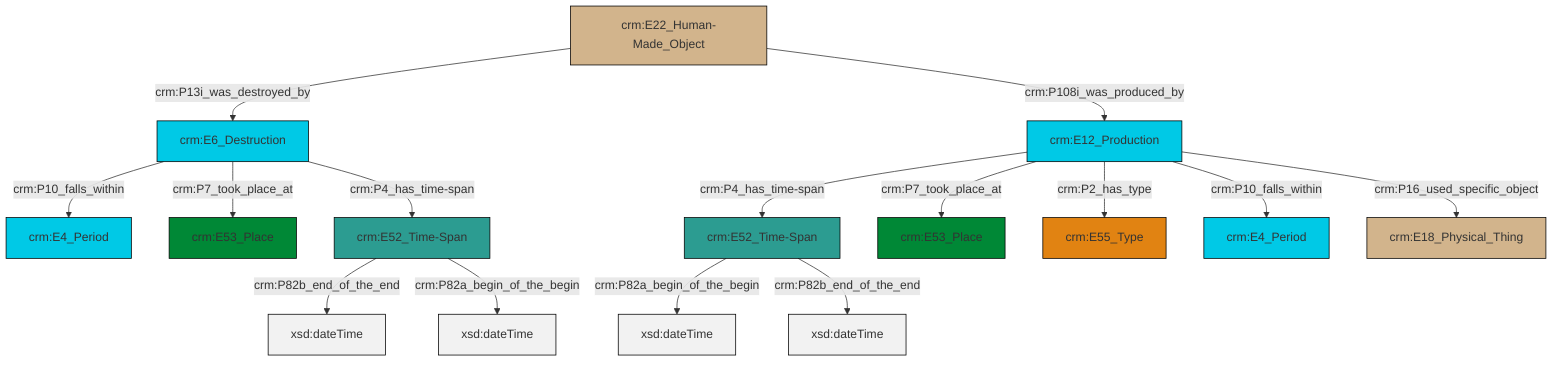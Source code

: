 graph TD
classDef Literal fill:#f2f2f2,stroke:#000000;
classDef CRM_Entity fill:#FFFFFF,stroke:#000000;
classDef Temporal_Entity fill:#00C9E6, stroke:#000000;
classDef Type fill:#E18312, stroke:#000000;
classDef Time-Span fill:#2C9C91, stroke:#000000;
classDef Appellation fill:#FFEB7F, stroke:#000000;
classDef Place fill:#008836, stroke:#000000;
classDef Persistent_Item fill:#B266B2, stroke:#000000;
classDef Conceptual_Object fill:#FFD700, stroke:#000000;
classDef Physical_Thing fill:#D2B48C, stroke:#000000;
classDef Actor fill:#f58aad, stroke:#000000;
classDef PC_Classes fill:#4ce600, stroke:#000000;
classDef Multi fill:#cccccc,stroke:#000000;

2["crm:E6_Destruction"]:::Temporal_Entity -->|crm:P10_falls_within| 3["crm:E4_Period"]:::Temporal_Entity
4["crm:E12_Production"]:::Temporal_Entity -->|crm:P4_has_time-span| 5["crm:E52_Time-Span"]:::Time-Span
4["crm:E12_Production"]:::Temporal_Entity -->|crm:P7_took_place_at| 9["crm:E53_Place"]:::Place
5["crm:E52_Time-Span"]:::Time-Span -->|crm:P82a_begin_of_the_begin| 10[xsd:dateTime]:::Literal
5["crm:E52_Time-Span"]:::Time-Span -->|crm:P82b_end_of_the_end| 13[xsd:dateTime]:::Literal
2["crm:E6_Destruction"]:::Temporal_Entity -->|crm:P7_took_place_at| 15["crm:E53_Place"]:::Place
0["crm:E22_Human-Made_Object"]:::Physical_Thing -->|crm:P13i_was_destroyed_by| 2["crm:E6_Destruction"]:::Temporal_Entity
4["crm:E12_Production"]:::Temporal_Entity -->|crm:P2_has_type| 11["crm:E55_Type"]:::Type
0["crm:E22_Human-Made_Object"]:::Physical_Thing -->|crm:P108i_was_produced_by| 4["crm:E12_Production"]:::Temporal_Entity
4["crm:E12_Production"]:::Temporal_Entity -->|crm:P10_falls_within| 16["crm:E4_Period"]:::Temporal_Entity
2["crm:E6_Destruction"]:::Temporal_Entity -->|crm:P4_has_time-span| 7["crm:E52_Time-Span"]:::Time-Span
7["crm:E52_Time-Span"]:::Time-Span -->|crm:P82b_end_of_the_end| 18[xsd:dateTime]:::Literal
7["crm:E52_Time-Span"]:::Time-Span -->|crm:P82a_begin_of_the_begin| 19[xsd:dateTime]:::Literal
4["crm:E12_Production"]:::Temporal_Entity -->|crm:P16_used_specific_object| 22["crm:E18_Physical_Thing"]:::Physical_Thing